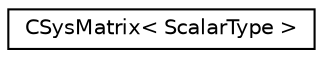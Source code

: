 digraph "Graphical Class Hierarchy"
{
 // LATEX_PDF_SIZE
  edge [fontname="Helvetica",fontsize="10",labelfontname="Helvetica",labelfontsize="10"];
  node [fontname="Helvetica",fontsize="10",shape=record];
  rankdir="LR";
  Node0 [label="CSysMatrix\< ScalarType \>",height=0.2,width=0.4,color="black", fillcolor="white", style="filled",URL="$classCSysMatrix.html",tooltip="Main class for defining block-compressed-row-storage sparse matrices."];
}

